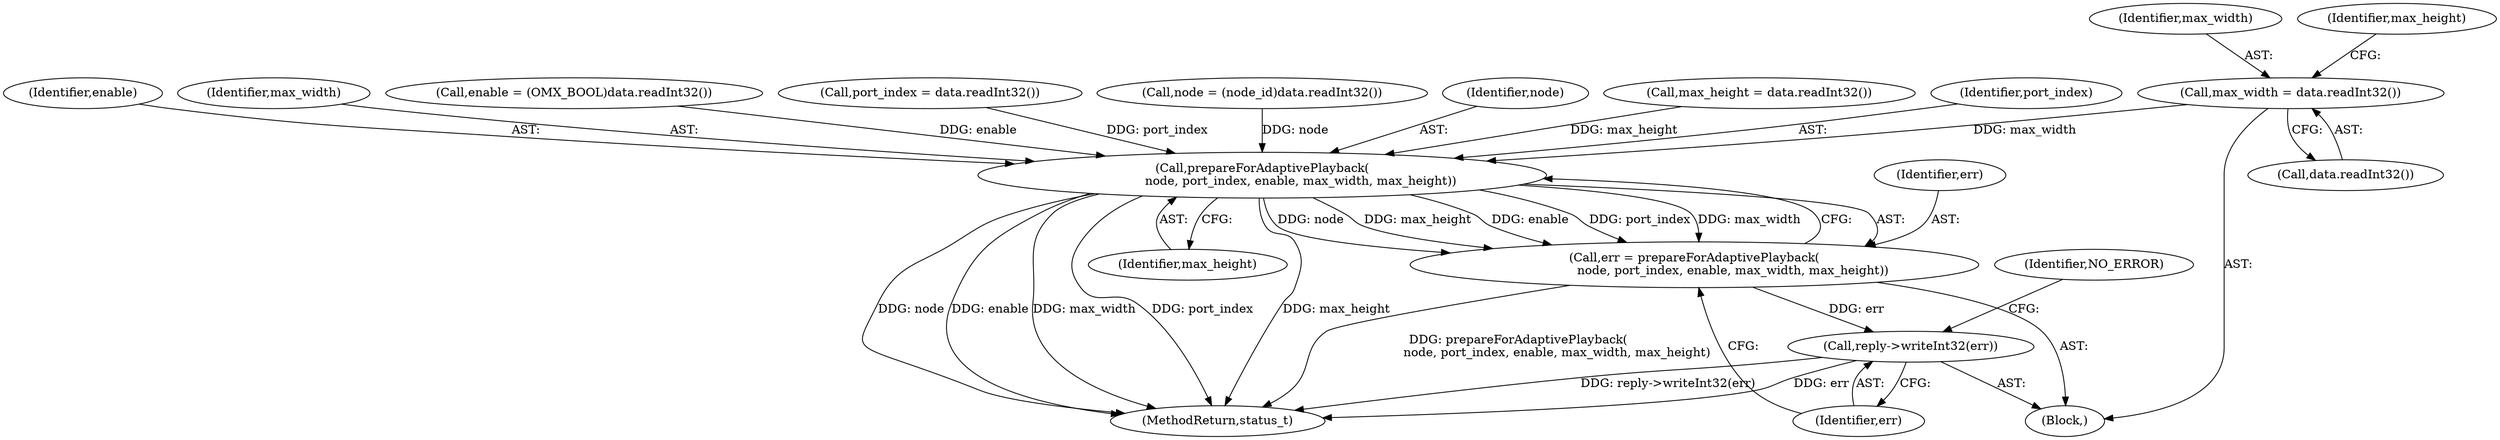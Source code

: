 digraph "0_Android_db829699d3293f254a7387894303451a91278986@API" {
"1001022" [label="(Call,max_width = data.readInt32())"];
"1001032" [label="(Call,prepareForAdaptivePlayback(\n                    node, port_index, enable, max_width, max_height))"];
"1001030" [label="(Call,err = prepareForAdaptivePlayback(\n                    node, port_index, enable, max_width, max_height))"];
"1001038" [label="(Call,reply->writeInt32(err))"];
"1001364" [label="(MethodReturn,status_t)"];
"1001030" [label="(Call,err = prepareForAdaptivePlayback(\n                    node, port_index, enable, max_width, max_height))"];
"1001039" [label="(Identifier,err)"];
"1001024" [label="(Call,data.readInt32())"];
"1001041" [label="(Identifier,NO_ERROR)"];
"1001016" [label="(Call,enable = (OMX_BOOL)data.readInt32())"];
"1001012" [label="(Call,port_index = data.readInt32())"];
"1001022" [label="(Call,max_width = data.readInt32())"];
"1001006" [label="(Call,node = (node_id)data.readInt32())"];
"1001031" [label="(Identifier,err)"];
"1001033" [label="(Identifier,node)"];
"1001000" [label="(Block,)"];
"1001026" [label="(Call,max_height = data.readInt32())"];
"1001034" [label="(Identifier,port_index)"];
"1001023" [label="(Identifier,max_width)"];
"1001032" [label="(Call,prepareForAdaptivePlayback(\n                    node, port_index, enable, max_width, max_height))"];
"1001035" [label="(Identifier,enable)"];
"1001027" [label="(Identifier,max_height)"];
"1001036" [label="(Identifier,max_width)"];
"1001037" [label="(Identifier,max_height)"];
"1001038" [label="(Call,reply->writeInt32(err))"];
"1001022" -> "1001000"  [label="AST: "];
"1001022" -> "1001024"  [label="CFG: "];
"1001023" -> "1001022"  [label="AST: "];
"1001024" -> "1001022"  [label="AST: "];
"1001027" -> "1001022"  [label="CFG: "];
"1001022" -> "1001032"  [label="DDG: max_width"];
"1001032" -> "1001030"  [label="AST: "];
"1001032" -> "1001037"  [label="CFG: "];
"1001033" -> "1001032"  [label="AST: "];
"1001034" -> "1001032"  [label="AST: "];
"1001035" -> "1001032"  [label="AST: "];
"1001036" -> "1001032"  [label="AST: "];
"1001037" -> "1001032"  [label="AST: "];
"1001030" -> "1001032"  [label="CFG: "];
"1001032" -> "1001364"  [label="DDG: max_width"];
"1001032" -> "1001364"  [label="DDG: enable"];
"1001032" -> "1001364"  [label="DDG: node"];
"1001032" -> "1001364"  [label="DDG: max_height"];
"1001032" -> "1001364"  [label="DDG: port_index"];
"1001032" -> "1001030"  [label="DDG: node"];
"1001032" -> "1001030"  [label="DDG: max_height"];
"1001032" -> "1001030"  [label="DDG: enable"];
"1001032" -> "1001030"  [label="DDG: port_index"];
"1001032" -> "1001030"  [label="DDG: max_width"];
"1001006" -> "1001032"  [label="DDG: node"];
"1001012" -> "1001032"  [label="DDG: port_index"];
"1001016" -> "1001032"  [label="DDG: enable"];
"1001026" -> "1001032"  [label="DDG: max_height"];
"1001030" -> "1001000"  [label="AST: "];
"1001031" -> "1001030"  [label="AST: "];
"1001039" -> "1001030"  [label="CFG: "];
"1001030" -> "1001364"  [label="DDG: prepareForAdaptivePlayback(\n                    node, port_index, enable, max_width, max_height)"];
"1001030" -> "1001038"  [label="DDG: err"];
"1001038" -> "1001000"  [label="AST: "];
"1001038" -> "1001039"  [label="CFG: "];
"1001039" -> "1001038"  [label="AST: "];
"1001041" -> "1001038"  [label="CFG: "];
"1001038" -> "1001364"  [label="DDG: reply->writeInt32(err)"];
"1001038" -> "1001364"  [label="DDG: err"];
}

